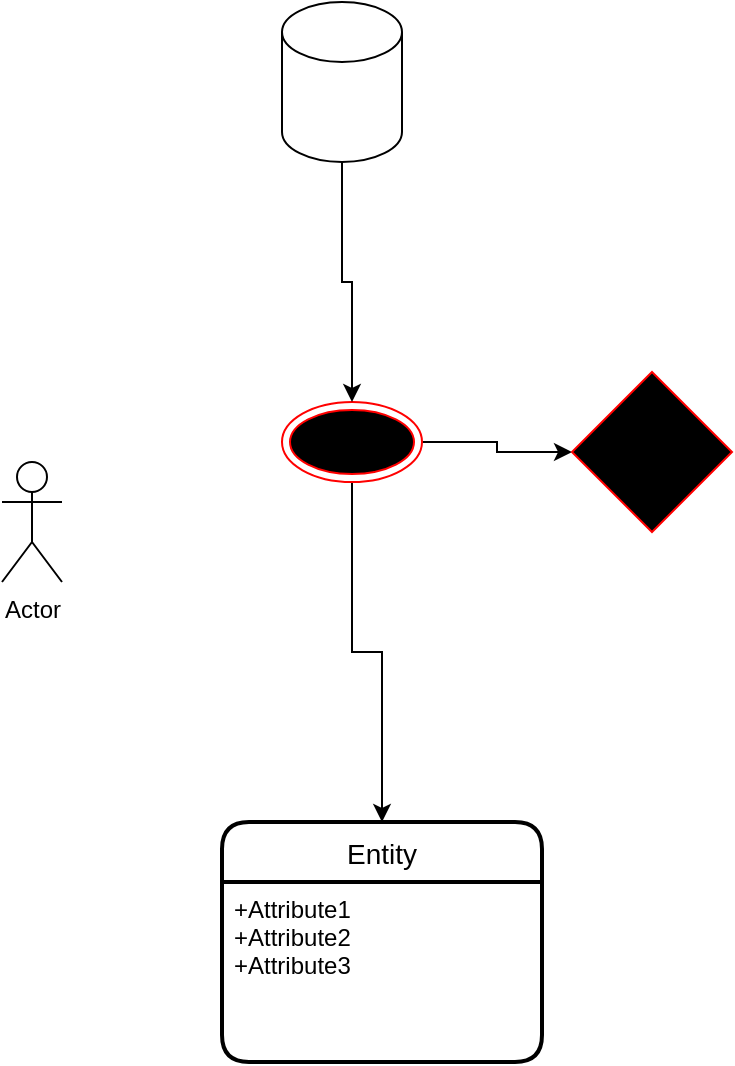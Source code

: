 <mxfile version="20.6.2" type="github">
  <diagram id="ZhCKl8RI5OyfQSzXzDsD" name="第 1 页">
    <mxGraphModel dx="1554" dy="813" grid="1" gridSize="10" guides="1" tooltips="1" connect="1" arrows="1" fold="1" page="1" pageScale="1" pageWidth="827" pageHeight="1169" math="0" shadow="0">
      <root>
        <mxCell id="0" />
        <mxCell id="1" parent="0" />
        <mxCell id="ie1i5lzwZYB1EZFtNNzG-3" value="" style="edgeStyle=orthogonalEdgeStyle;rounded=0;orthogonalLoop=1;jettySize=auto;html=1;" edge="1" parent="1" source="ie1i5lzwZYB1EZFtNNzG-1" target="ie1i5lzwZYB1EZFtNNzG-2">
          <mxGeometry relative="1" as="geometry" />
        </mxCell>
        <mxCell id="ie1i5lzwZYB1EZFtNNzG-9" style="edgeStyle=orthogonalEdgeStyle;rounded=0;orthogonalLoop=1;jettySize=auto;html=1;exitX=0.5;exitY=1;exitDx=0;exitDy=0;" edge="1" parent="1" source="ie1i5lzwZYB1EZFtNNzG-1" target="ie1i5lzwZYB1EZFtNNzG-7">
          <mxGeometry relative="1" as="geometry" />
        </mxCell>
        <mxCell id="ie1i5lzwZYB1EZFtNNzG-1" value="" style="ellipse;html=1;shape=endState;fillColor=#000000;strokeColor=#ff0000;" vertex="1" parent="1">
          <mxGeometry x="320" y="370" width="70" height="40" as="geometry" />
        </mxCell>
        <mxCell id="ie1i5lzwZYB1EZFtNNzG-2" value="" style="rhombus;whiteSpace=wrap;html=1;fillColor=#000000;strokeColor=#ff0000;" vertex="1" parent="1">
          <mxGeometry x="465" y="355" width="80" height="80" as="geometry" />
        </mxCell>
        <mxCell id="ie1i5lzwZYB1EZFtNNzG-5" style="edgeStyle=orthogonalEdgeStyle;rounded=0;orthogonalLoop=1;jettySize=auto;html=1;exitX=0.5;exitY=1;exitDx=0;exitDy=0;exitPerimeter=0;entryX=0.5;entryY=0;entryDx=0;entryDy=0;" edge="1" parent="1" source="ie1i5lzwZYB1EZFtNNzG-4" target="ie1i5lzwZYB1EZFtNNzG-1">
          <mxGeometry relative="1" as="geometry" />
        </mxCell>
        <mxCell id="ie1i5lzwZYB1EZFtNNzG-4" value="" style="shape=cylinder3;whiteSpace=wrap;html=1;boundedLbl=1;backgroundOutline=1;size=15;" vertex="1" parent="1">
          <mxGeometry x="320" y="170" width="60" height="80" as="geometry" />
        </mxCell>
        <mxCell id="ie1i5lzwZYB1EZFtNNzG-6" value="Actor" style="shape=umlActor;verticalLabelPosition=bottom;verticalAlign=top;html=1;outlineConnect=0;" vertex="1" parent="1">
          <mxGeometry x="180" y="400" width="30" height="60" as="geometry" />
        </mxCell>
        <mxCell id="ie1i5lzwZYB1EZFtNNzG-7" value="Entity" style="swimlane;childLayout=stackLayout;horizontal=1;startSize=30;horizontalStack=0;rounded=1;fontSize=14;fontStyle=0;strokeWidth=2;resizeParent=0;resizeLast=1;shadow=0;dashed=0;align=center;" vertex="1" parent="1">
          <mxGeometry x="290" y="580" width="160" height="120" as="geometry" />
        </mxCell>
        <mxCell id="ie1i5lzwZYB1EZFtNNzG-8" value="+Attribute1&#xa;+Attribute2&#xa;+Attribute3" style="align=left;strokeColor=none;fillColor=none;spacingLeft=4;fontSize=12;verticalAlign=top;resizable=0;rotatable=0;part=1;" vertex="1" parent="ie1i5lzwZYB1EZFtNNzG-7">
          <mxGeometry y="30" width="160" height="90" as="geometry" />
        </mxCell>
      </root>
    </mxGraphModel>
  </diagram>
</mxfile>
